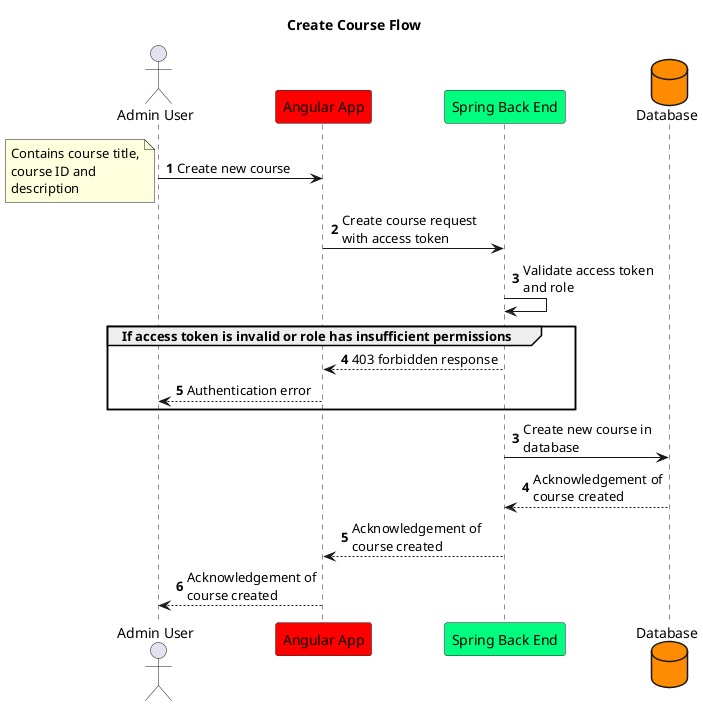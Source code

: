 @startuml
autonumber
skinparam WrapWidth 150
skinparam MaxMessageSize 150

title Create Course Flow
actor "Admin User" as user
participant "Angular App" as app #red
participant "Spring Back End" as back #springgreen
database Database as db #darkorange

autonumber
user -> app: Create new course
note left: Contains course title, course ID and description
app -> back: Create course request with access token
back -> back: Validate access token and role

group If access token is invalid or role has insufficient permissions
    back --> app: 403 forbidden response
    app --> user: Authentication error
end

autonumber 3
back -> db: Create new course in database
db --> back: Acknowledgement of course created
back --> app: Acknowledgement of course created
app --> user: Acknowledgement of course created
@enduml

